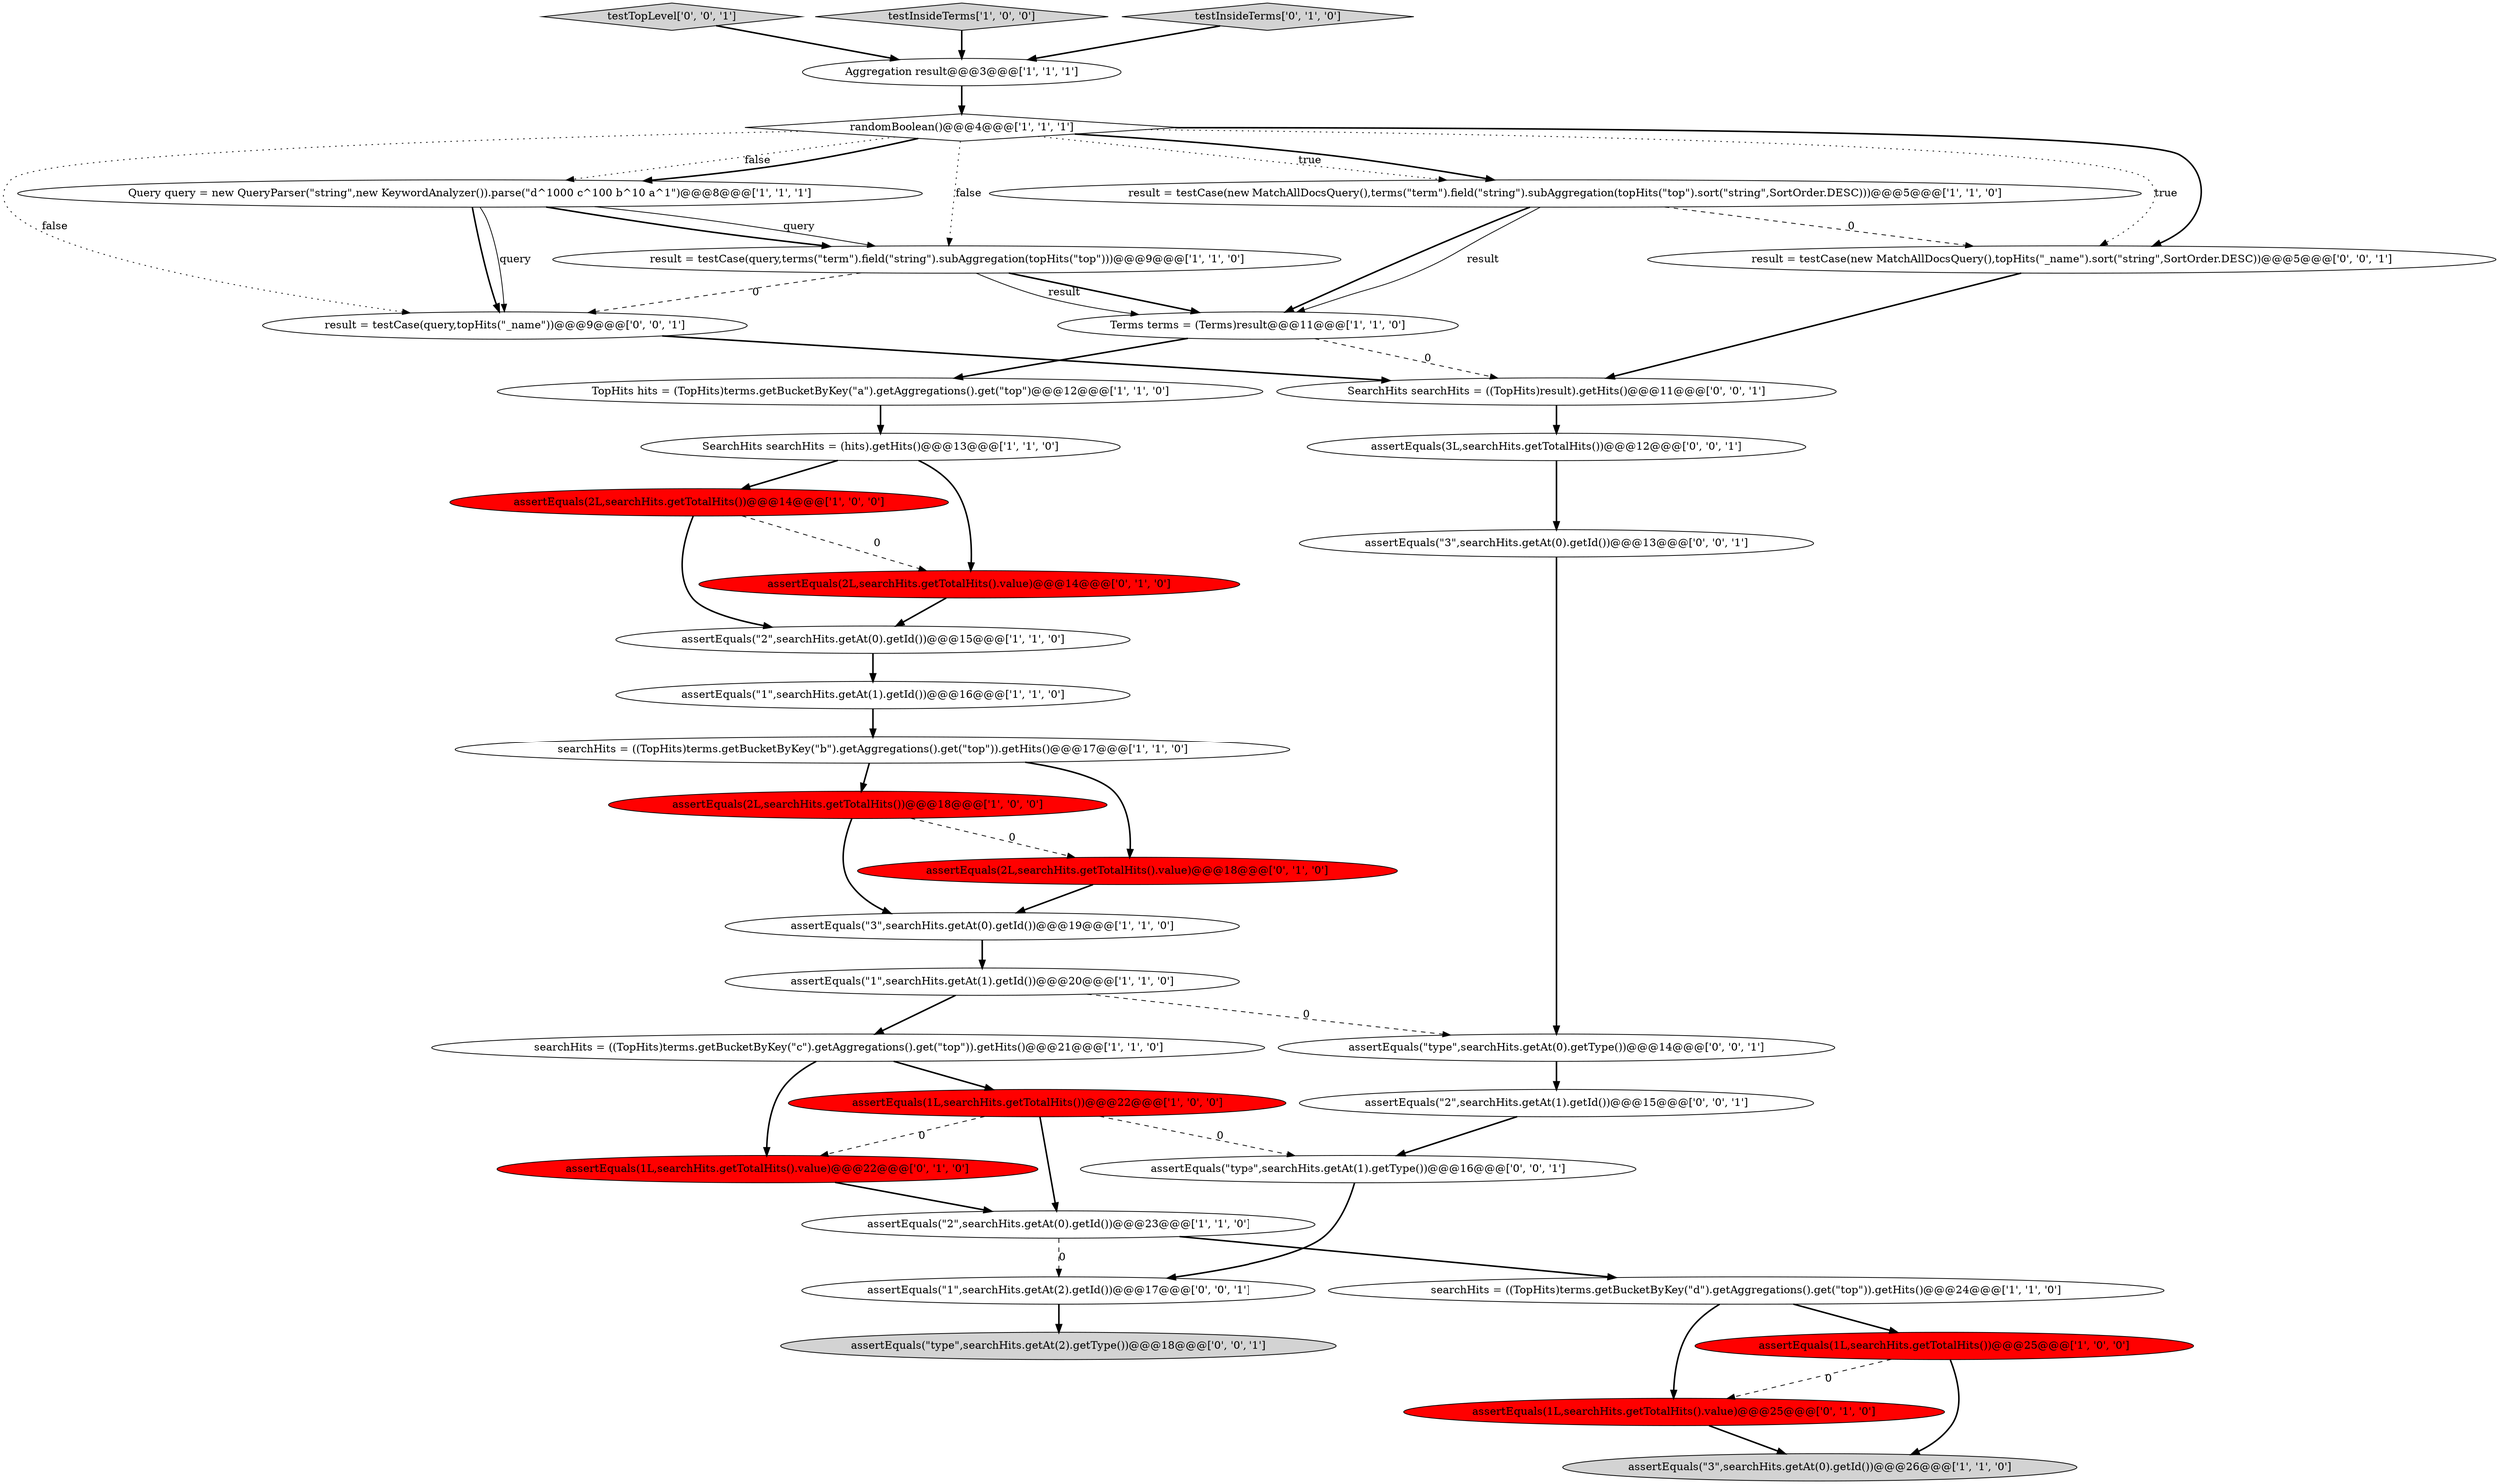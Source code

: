 digraph {
19 [style = filled, label = "Query query = new QueryParser(\"string\",new KeywordAnalyzer()).parse(\"d^1000 c^100 b^10 a^1\")@@@8@@@['1', '1', '1']", fillcolor = white, shape = ellipse image = "AAA0AAABBB1BBB"];
28 [style = filled, label = "assertEquals(3L,searchHits.getTotalHits())@@@12@@@['0', '0', '1']", fillcolor = white, shape = ellipse image = "AAA0AAABBB3BBB"];
9 [style = filled, label = "Terms terms = (Terms)result@@@11@@@['1', '1', '0']", fillcolor = white, shape = ellipse image = "AAA0AAABBB1BBB"];
8 [style = filled, label = "assertEquals(2L,searchHits.getTotalHits())@@@14@@@['1', '0', '0']", fillcolor = red, shape = ellipse image = "AAA1AAABBB1BBB"];
0 [style = filled, label = "assertEquals(2L,searchHits.getTotalHits())@@@18@@@['1', '0', '0']", fillcolor = red, shape = ellipse image = "AAA1AAABBB1BBB"];
3 [style = filled, label = "assertEquals(1L,searchHits.getTotalHits())@@@22@@@['1', '0', '0']", fillcolor = red, shape = ellipse image = "AAA1AAABBB1BBB"];
26 [style = filled, label = "assertEquals(2L,searchHits.getTotalHits().value)@@@14@@@['0', '1', '0']", fillcolor = red, shape = ellipse image = "AAA1AAABBB2BBB"];
24 [style = filled, label = "assertEquals(1L,searchHits.getTotalHits().value)@@@25@@@['0', '1', '0']", fillcolor = red, shape = ellipse image = "AAA1AAABBB2BBB"];
16 [style = filled, label = "TopHits hits = (TopHits)terms.getBucketByKey(\"a\").getAggregations().get(\"top\")@@@12@@@['1', '1', '0']", fillcolor = white, shape = ellipse image = "AAA0AAABBB1BBB"];
4 [style = filled, label = "assertEquals(\"2\",searchHits.getAt(0).getId())@@@15@@@['1', '1', '0']", fillcolor = white, shape = ellipse image = "AAA0AAABBB1BBB"];
2 [style = filled, label = "assertEquals(\"3\",searchHits.getAt(0).getId())@@@19@@@['1', '1', '0']", fillcolor = white, shape = ellipse image = "AAA0AAABBB1BBB"];
27 [style = filled, label = "assertEquals(\"2\",searchHits.getAt(1).getId())@@@15@@@['0', '0', '1']", fillcolor = white, shape = ellipse image = "AAA0AAABBB3BBB"];
15 [style = filled, label = "searchHits = ((TopHits)terms.getBucketByKey(\"d\").getAggregations().get(\"top\")).getHits()@@@24@@@['1', '1', '0']", fillcolor = white, shape = ellipse image = "AAA0AAABBB1BBB"];
36 [style = filled, label = "testTopLevel['0', '0', '1']", fillcolor = lightgray, shape = diamond image = "AAA0AAABBB3BBB"];
34 [style = filled, label = "assertEquals(\"type\",searchHits.getAt(0).getType())@@@14@@@['0', '0', '1']", fillcolor = white, shape = ellipse image = "AAA0AAABBB3BBB"];
12 [style = filled, label = "assertEquals(\"1\",searchHits.getAt(1).getId())@@@20@@@['1', '1', '0']", fillcolor = white, shape = ellipse image = "AAA0AAABBB1BBB"];
10 [style = filled, label = "searchHits = ((TopHits)terms.getBucketByKey(\"b\").getAggregations().get(\"top\")).getHits()@@@17@@@['1', '1', '0']", fillcolor = white, shape = ellipse image = "AAA0AAABBB1BBB"];
21 [style = filled, label = "assertEquals(\"3\",searchHits.getAt(0).getId())@@@26@@@['1', '1', '0']", fillcolor = lightgray, shape = ellipse image = "AAA0AAABBB1BBB"];
35 [style = filled, label = "assertEquals(\"type\",searchHits.getAt(1).getType())@@@16@@@['0', '0', '1']", fillcolor = white, shape = ellipse image = "AAA0AAABBB3BBB"];
31 [style = filled, label = "assertEquals(\"type\",searchHits.getAt(2).getType())@@@18@@@['0', '0', '1']", fillcolor = lightgray, shape = ellipse image = "AAA0AAABBB3BBB"];
30 [style = filled, label = "assertEquals(\"3\",searchHits.getAt(0).getId())@@@13@@@['0', '0', '1']", fillcolor = white, shape = ellipse image = "AAA0AAABBB3BBB"];
11 [style = filled, label = "assertEquals(\"1\",searchHits.getAt(1).getId())@@@16@@@['1', '1', '0']", fillcolor = white, shape = ellipse image = "AAA0AAABBB1BBB"];
14 [style = filled, label = "Aggregation result@@@3@@@['1', '1', '1']", fillcolor = white, shape = ellipse image = "AAA0AAABBB1BBB"];
33 [style = filled, label = "result = testCase(new MatchAllDocsQuery(),topHits(\"_name\").sort(\"string\",SortOrder.DESC))@@@5@@@['0', '0', '1']", fillcolor = white, shape = ellipse image = "AAA0AAABBB3BBB"];
5 [style = filled, label = "testInsideTerms['1', '0', '0']", fillcolor = lightgray, shape = diamond image = "AAA0AAABBB1BBB"];
1 [style = filled, label = "randomBoolean()@@@4@@@['1', '1', '1']", fillcolor = white, shape = diamond image = "AAA0AAABBB1BBB"];
17 [style = filled, label = "result = testCase(new MatchAllDocsQuery(),terms(\"term\").field(\"string\").subAggregation(topHits(\"top\").sort(\"string\",SortOrder.DESC)))@@@5@@@['1', '1', '0']", fillcolor = white, shape = ellipse image = "AAA0AAABBB1BBB"];
22 [style = filled, label = "assertEquals(2L,searchHits.getTotalHits().value)@@@18@@@['0', '1', '0']", fillcolor = red, shape = ellipse image = "AAA1AAABBB2BBB"];
32 [style = filled, label = "assertEquals(\"1\",searchHits.getAt(2).getId())@@@17@@@['0', '0', '1']", fillcolor = white, shape = ellipse image = "AAA0AAABBB3BBB"];
13 [style = filled, label = "assertEquals(1L,searchHits.getTotalHits())@@@25@@@['1', '0', '0']", fillcolor = red, shape = ellipse image = "AAA1AAABBB1BBB"];
37 [style = filled, label = "SearchHits searchHits = ((TopHits)result).getHits()@@@11@@@['0', '0', '1']", fillcolor = white, shape = ellipse image = "AAA0AAABBB3BBB"];
6 [style = filled, label = "searchHits = ((TopHits)terms.getBucketByKey(\"c\").getAggregations().get(\"top\")).getHits()@@@21@@@['1', '1', '0']", fillcolor = white, shape = ellipse image = "AAA0AAABBB1BBB"];
29 [style = filled, label = "result = testCase(query,topHits(\"_name\"))@@@9@@@['0', '0', '1']", fillcolor = white, shape = ellipse image = "AAA0AAABBB3BBB"];
25 [style = filled, label = "assertEquals(1L,searchHits.getTotalHits().value)@@@22@@@['0', '1', '0']", fillcolor = red, shape = ellipse image = "AAA1AAABBB2BBB"];
23 [style = filled, label = "testInsideTerms['0', '1', '0']", fillcolor = lightgray, shape = diamond image = "AAA0AAABBB2BBB"];
20 [style = filled, label = "assertEquals(\"2\",searchHits.getAt(0).getId())@@@23@@@['1', '1', '0']", fillcolor = white, shape = ellipse image = "AAA0AAABBB1BBB"];
7 [style = filled, label = "result = testCase(query,terms(\"term\").field(\"string\").subAggregation(topHits(\"top\")))@@@9@@@['1', '1', '0']", fillcolor = white, shape = ellipse image = "AAA0AAABBB1BBB"];
18 [style = filled, label = "SearchHits searchHits = (hits).getHits()@@@13@@@['1', '1', '0']", fillcolor = white, shape = ellipse image = "AAA0AAABBB1BBB"];
10->22 [style = bold, label=""];
6->3 [style = bold, label=""];
15->13 [style = bold, label=""];
16->18 [style = bold, label=""];
37->28 [style = bold, label=""];
22->2 [style = bold, label=""];
3->35 [style = dashed, label="0"];
28->30 [style = bold, label=""];
1->17 [style = dotted, label="true"];
1->7 [style = dotted, label="false"];
19->29 [style = bold, label=""];
17->9 [style = bold, label=""];
17->9 [style = solid, label="result"];
0->2 [style = bold, label=""];
18->26 [style = bold, label=""];
35->32 [style = bold, label=""];
17->33 [style = dashed, label="0"];
30->34 [style = bold, label=""];
29->37 [style = bold, label=""];
5->14 [style = bold, label=""];
12->6 [style = bold, label=""];
26->4 [style = bold, label=""];
36->14 [style = bold, label=""];
1->19 [style = dotted, label="false"];
0->22 [style = dashed, label="0"];
9->16 [style = bold, label=""];
27->35 [style = bold, label=""];
2->12 [style = bold, label=""];
14->1 [style = bold, label=""];
1->17 [style = bold, label=""];
9->37 [style = dashed, label="0"];
23->14 [style = bold, label=""];
7->9 [style = bold, label=""];
19->29 [style = solid, label="query"];
25->20 [style = bold, label=""];
1->33 [style = bold, label=""];
3->20 [style = bold, label=""];
1->33 [style = dotted, label="true"];
13->24 [style = dashed, label="0"];
24->21 [style = bold, label=""];
19->7 [style = solid, label="query"];
11->10 [style = bold, label=""];
15->24 [style = bold, label=""];
10->0 [style = bold, label=""];
7->9 [style = solid, label="result"];
7->29 [style = dashed, label="0"];
18->8 [style = bold, label=""];
20->32 [style = dashed, label="0"];
8->4 [style = bold, label=""];
1->19 [style = bold, label=""];
4->11 [style = bold, label=""];
13->21 [style = bold, label=""];
33->37 [style = bold, label=""];
20->15 [style = bold, label=""];
1->29 [style = dotted, label="false"];
19->7 [style = bold, label=""];
12->34 [style = dashed, label="0"];
32->31 [style = bold, label=""];
6->25 [style = bold, label=""];
34->27 [style = bold, label=""];
8->26 [style = dashed, label="0"];
3->25 [style = dashed, label="0"];
}
